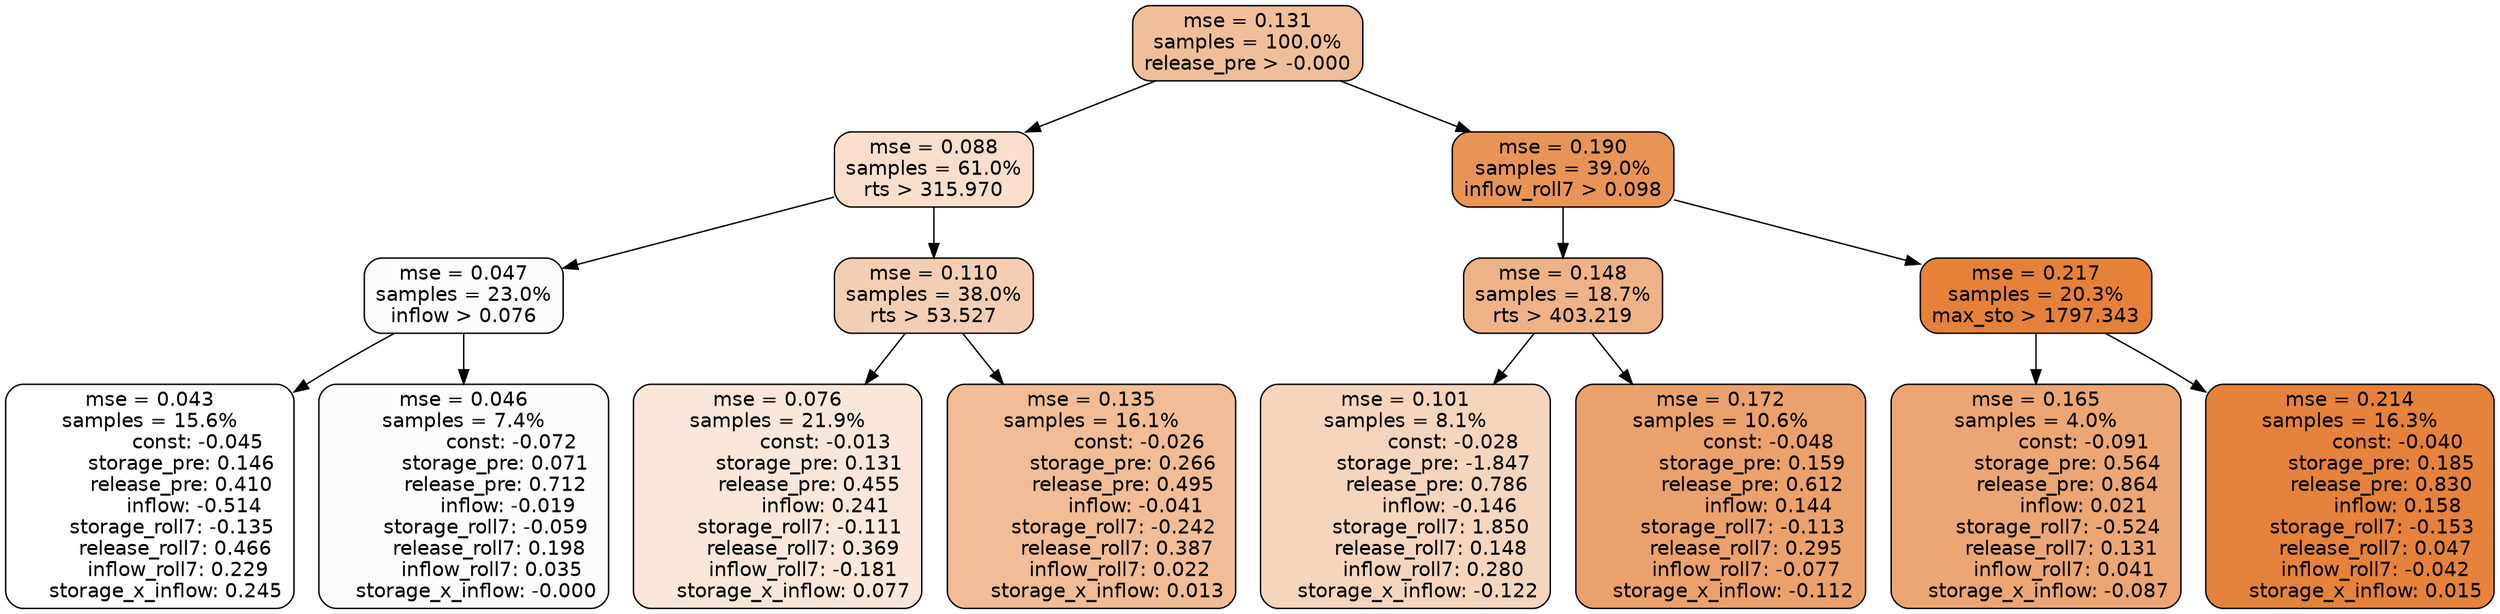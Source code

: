 digraph tree {
node [shape=rectangle, style="filled, rounded", color="black", fontname=helvetica] ;
edge [fontname=helvetica] ;
	"0" [label="mse = 0.131
samples = 100.0%
release_pre > -0.000", fillcolor="#f1be9a"]
	"1" [label="mse = 0.088
samples = 61.0%
rts > 315.970", fillcolor="#f8decb"]
	"8" [label="mse = 0.190
samples = 39.0%
inflow_roll7 > 0.098", fillcolor="#e99457"]
	"5" [label="mse = 0.047
samples = 23.0%
inflow > 0.076", fillcolor="#fefbfa"]
	"2" [label="mse = 0.110
samples = 38.0%
rts > 53.527", fillcolor="#f4ceb2"]
	"9" [label="mse = 0.148
samples = 18.7%
rts > 403.219", fillcolor="#efb287"]
	"12" [label="mse = 0.217
samples = 20.3%
max_sto > 1797.343", fillcolor="#e58139"]
	"6" [label="mse = 0.043
samples = 15.6%
               const: -0.045
          storage_pre: 0.146
          release_pre: 0.410
              inflow: -0.514
       storage_roll7: -0.135
        release_roll7: 0.466
         inflow_roll7: 0.229
     storage_x_inflow: 0.245", fillcolor="#ffffff"]
	"7" [label="mse = 0.046
samples = 7.4%
               const: -0.072
          storage_pre: 0.071
          release_pre: 0.712
              inflow: -0.019
       storage_roll7: -0.059
        release_roll7: 0.198
         inflow_roll7: 0.035
    storage_x_inflow: -0.000", fillcolor="#fefcfb"]
	"3" [label="mse = 0.076
samples = 21.9%
               const: -0.013
          storage_pre: 0.131
          release_pre: 0.455
               inflow: 0.241
       storage_roll7: -0.111
        release_roll7: 0.369
        inflow_roll7: -0.181
     storage_x_inflow: 0.077", fillcolor="#fae7d9"]
	"4" [label="mse = 0.135
samples = 16.1%
               const: -0.026
          storage_pre: 0.266
          release_pre: 0.495
              inflow: -0.041
       storage_roll7: -0.242
        release_roll7: 0.387
         inflow_roll7: 0.022
     storage_x_inflow: 0.013", fillcolor="#f1bc96"]
	"11" [label="mse = 0.101
samples = 8.1%
               const: -0.028
         storage_pre: -1.847
          release_pre: 0.786
              inflow: -0.146
        storage_roll7: 1.850
        release_roll7: 0.148
         inflow_roll7: 0.280
    storage_x_inflow: -0.122", fillcolor="#f6d5bd"]
	"10" [label="mse = 0.172
samples = 10.6%
               const: -0.048
          storage_pre: 0.159
          release_pre: 0.612
               inflow: 0.144
       storage_roll7: -0.113
        release_roll7: 0.295
        inflow_roll7: -0.077
    storage_x_inflow: -0.112", fillcolor="#eba16b"]
	"14" [label="mse = 0.165
samples = 4.0%
               const: -0.091
          storage_pre: 0.564
          release_pre: 0.864
               inflow: 0.021
       storage_roll7: -0.524
        release_roll7: 0.131
         inflow_roll7: 0.041
    storage_x_inflow: -0.087", fillcolor="#eca673"]
	"13" [label="mse = 0.214
samples = 16.3%
               const: -0.040
          storage_pre: 0.185
          release_pre: 0.830
               inflow: 0.158
       storage_roll7: -0.153
        release_roll7: 0.047
        inflow_roll7: -0.042
     storage_x_inflow: 0.015", fillcolor="#e5823b"]

	"0" -> "1"
	"0" -> "8"
	"1" -> "2"
	"1" -> "5"
	"8" -> "9"
	"8" -> "12"
	"5" -> "6"
	"5" -> "7"
	"2" -> "3"
	"2" -> "4"
	"9" -> "10"
	"9" -> "11"
	"12" -> "13"
	"12" -> "14"
}